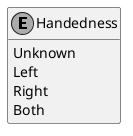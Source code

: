 ﻿@startuml
skinparam monochrome true
hide empty members

enum Handedness {
    Unknown
    Left
    Right
    Both
}

@enduml
